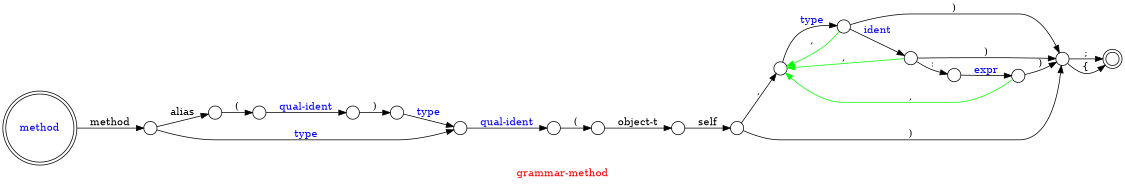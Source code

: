 // Copyright (C) 2007, 2008, 2009 Robert Nielsen <robert@dakota.org>
//
// Licensed under the Apache License, Version 2.0 (the "License");
// you may not use this file except in compliance with the License.
// You may obtain a copy of the License at
//
//      http://www.apache.org/licenses/LICENSE-2.0
//
// Unless required by applicable law or agreed to in writing, software
// distributed under the License is distributed on an "AS IS" BASIS,
// WITHOUT WARRANTIES OR CONDITIONS OF ANY KIND, either express or implied.
// See the License for the specific language governing permissions and
// limitations under the License.

// method alias(fred) object-t foo(object-t self,
//                                 int32-t  fa1);

// method alias(va:fred) object-t va:foo(object-t  self,
//                                       object-t  fa1,
//                                       va-list-t args);

// method object-t foo(object-t self,
//                     int32-t  fa1, 
//                     object-t ka1 : {},
//                     int32-t  ka2 : {0});

// other method decorators: format-printf(), format-scanf(), format-va-printf(), format-va-scanf()

digraph "grammar-method"
{
  graph [ label = "\G", fontcolor = red ];
  graph [ rankdir = LR, center = true ];
  graph [ page = "8.5,11", size = "7.5,10" ];
//   graph [ concentrate = true ];
  node [ shape = circle ];

  "method" [ shape = doublecircle, fontcolor = blue ];

  node [ label = "", width = 0.25 ];

  "999" [ shape = doublecircle ];

  "method" -> 000 [ label = "method" ];
  000 -> 010 [ label = "alias" ];
  010 -> 020 [ label = "(" ];
  020 -> 030 [ label = "qual-ident", fontcolor = blue ];
  030 -> 040 [ label = ")" ];
  040 -> 050 [ label = "type", fontcolor = blue ];
  000 -> 050 [ label = "type", fontcolor = blue ];
  050 -> 060 [ label = "qual-ident", fontcolor = blue ];
  060 -> 070 [ label = "(" ];
  070 -> 080 [ label = "object-t" ];
  080 -> 090 [ label = "self" ];

  090 -> 100 [ label = "," ];
  090 -> 150 [ label = ")" ];
  100 -> 110 [ label = "type", fontcolor = blue ];
  110 -> 120 [ label = "ident", fontcolor = blue ];

  120 -> 130 [ label = ":" ];
  130 -> 140 [ label = "expr", fontcolor = blue ];
  140 -> 150 [ label = ")" ];

  150 -> 999 [ label = ";" ];
  150 -> 999 [ label = "{" ];

  100 -> 110 [ label = ",", dir = back, color = green ];
  100 -> 120 [ label = ",", dir = back, color = green ];
  100 -> 140 [ label = ",", dir = back, color = green ];

  110 -> 150 [ label = ")" ];
  120 -> 150 [ label = ")" ];
}
